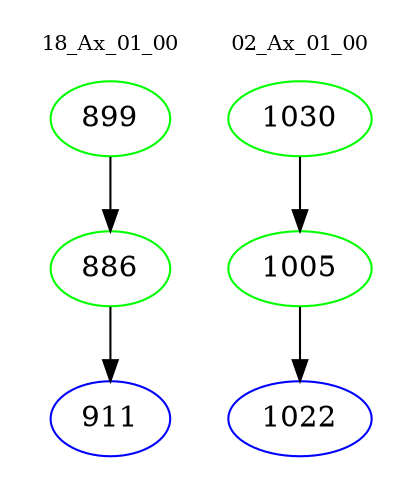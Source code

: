 digraph{
subgraph cluster_0 {
color = white
label = "18_Ax_01_00";
fontsize=10;
T0_899 [label="899", color="green"]
T0_899 -> T0_886 [color="black"]
T0_886 [label="886", color="green"]
T0_886 -> T0_911 [color="black"]
T0_911 [label="911", color="blue"]
}
subgraph cluster_1 {
color = white
label = "02_Ax_01_00";
fontsize=10;
T1_1030 [label="1030", color="green"]
T1_1030 -> T1_1005 [color="black"]
T1_1005 [label="1005", color="green"]
T1_1005 -> T1_1022 [color="black"]
T1_1022 [label="1022", color="blue"]
}
}
